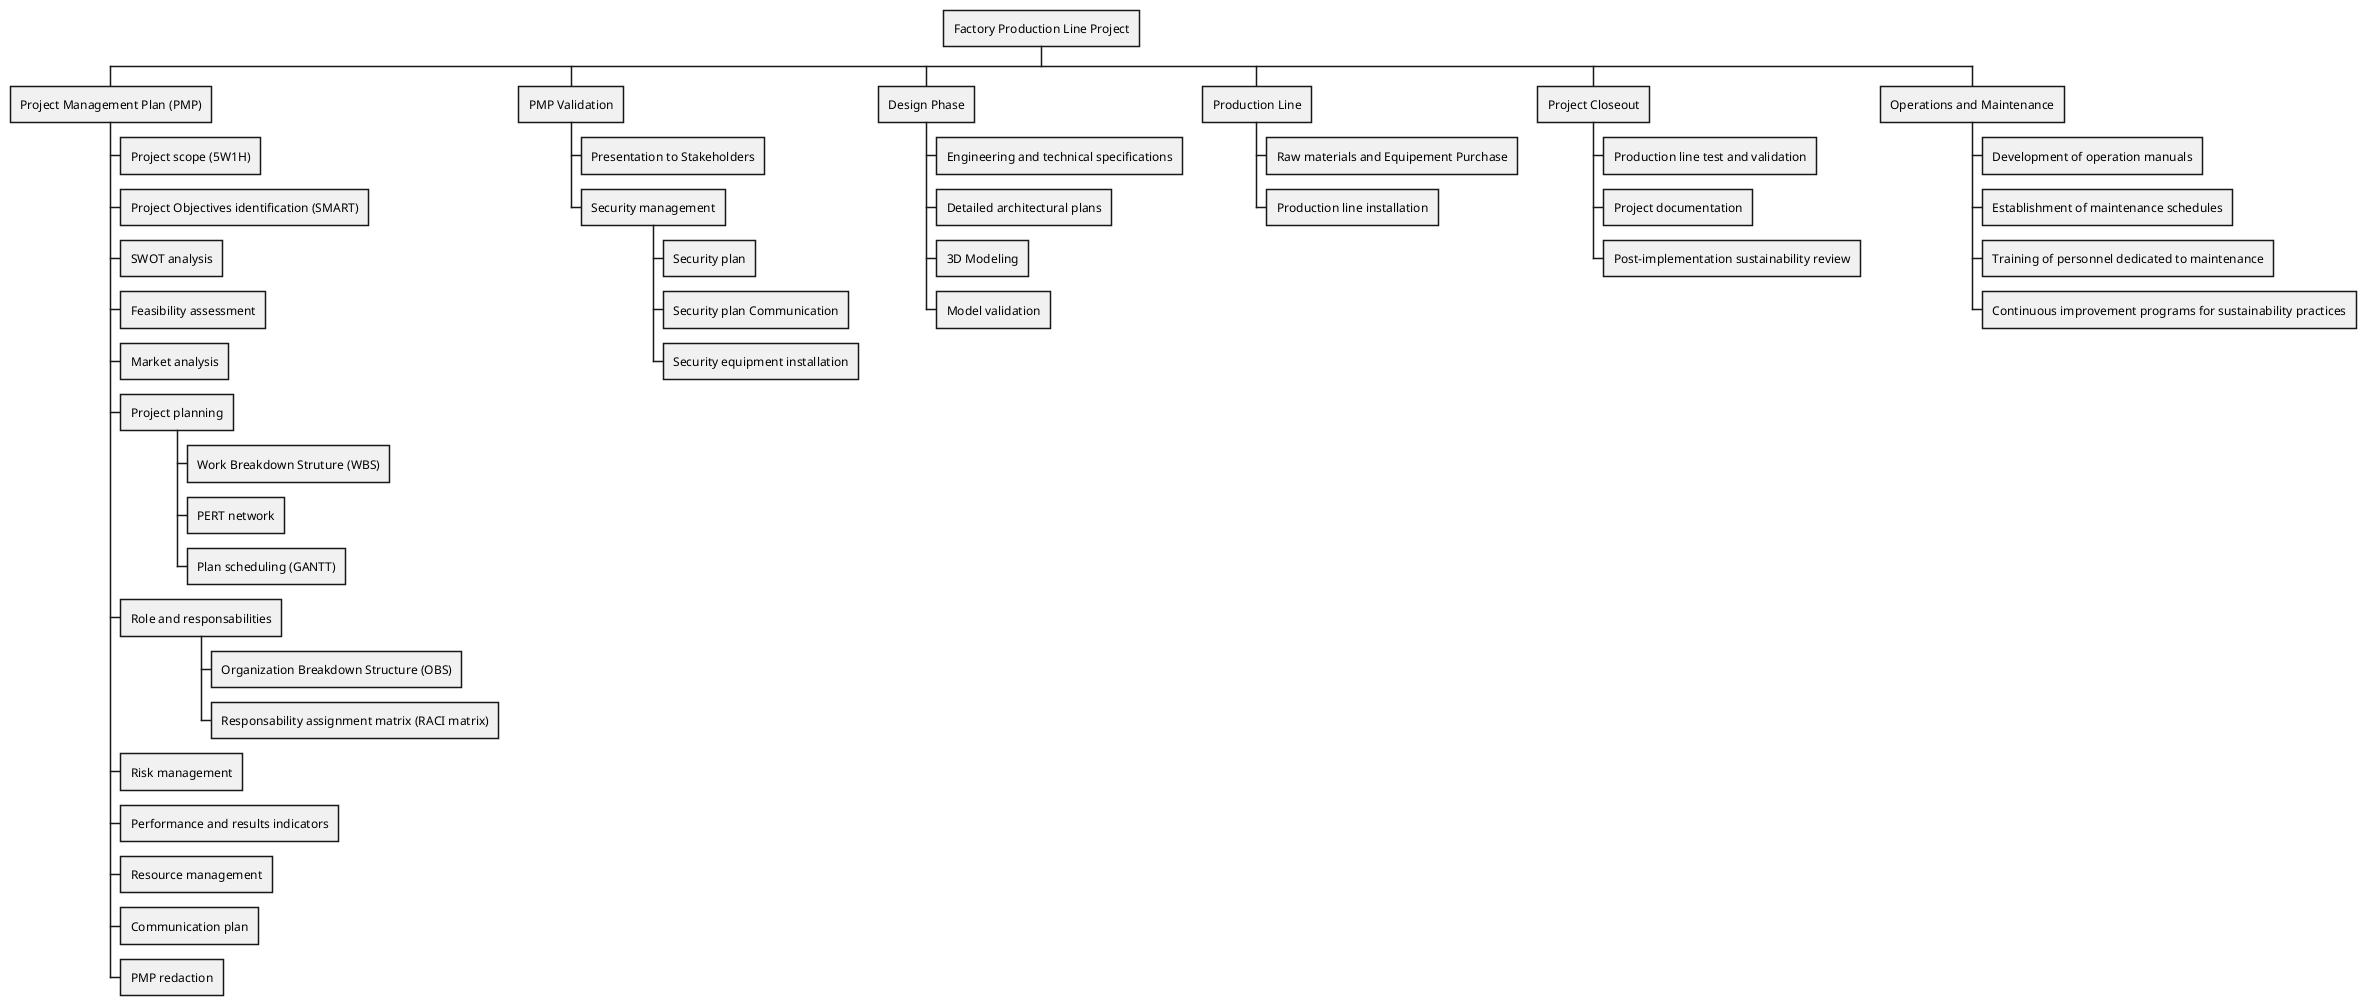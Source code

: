 @startwbs wbs
* Factory Production Line Project
** Project Management Plan (PMP)
*** Project scope (5W1H)
*** Project Objectives identification (SMART)
*** SWOT analysis
*** Feasibility assessment
*** Market analysis
*** Project planning
**** Work Breakdown Struture (WBS)
**** PERT network
**** Plan scheduling (GANTT)
*** Role and responsabilities
**** Organization Breakdown Structure (OBS)
**** Responsability assignment matrix (RACI matrix)
*** Risk management
*** Performance and results indicators
*** Resource management
*** Communication plan
*** PMP redaction

** PMP Validation
*** Presentation to Stakeholders
*** Security management
**** Security plan
**** Security plan Communication
**** Security equipment installation

** Design Phase
*** Engineering and technical specifications
*** Detailed architectural plans
*** 3D Modeling
*** Model validation

** Production Line
*** Raw materials and Equipement Purchase
*** Production line installation

** Project Closeout
*** Production line test and validation
*** Project documentation
*** Post-implementation sustainability review

** Operations and Maintenance
*** Development of operation manuals
*** Establishment of maintenance schedules
*** Training of personnel dedicated to maintenance
*** Continuous improvement programs for sustainability practices
@endwbs